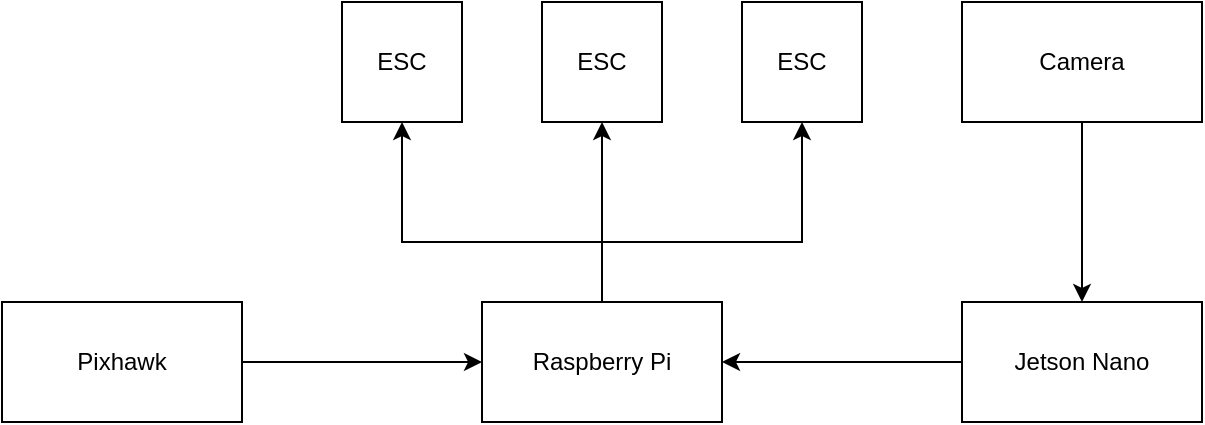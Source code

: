 <mxfile version="24.8.6">
  <diagram name="Page-1" id="3YIcNdiaiTrW0Ry75_PY">
    <mxGraphModel dx="1050" dy="522" grid="1" gridSize="10" guides="1" tooltips="1" connect="1" arrows="1" fold="1" page="1" pageScale="1" pageWidth="850" pageHeight="1100" math="0" shadow="0">
      <root>
        <mxCell id="0" />
        <mxCell id="1" parent="0" />
        <mxCell id="JdDkVsaehTwl-YgAWCY3-1" value="" style="edgeStyle=orthogonalEdgeStyle;rounded=0;orthogonalLoop=1;jettySize=auto;html=1;entryX=0.5;entryY=1;entryDx=0;entryDy=0;" edge="1" parent="1" source="JdDkVsaehTwl-YgAWCY3-7" target="JdDkVsaehTwl-YgAWCY3-8">
          <mxGeometry relative="1" as="geometry">
            <Array as="points">
              <mxPoint x="390" y="260" />
              <mxPoint x="290" y="260" />
            </Array>
          </mxGeometry>
        </mxCell>
        <mxCell id="JdDkVsaehTwl-YgAWCY3-2" style="edgeStyle=orthogonalEdgeStyle;rounded=0;orthogonalLoop=1;jettySize=auto;html=1;" edge="1" parent="1" source="JdDkVsaehTwl-YgAWCY3-7" target="JdDkVsaehTwl-YgAWCY3-9">
          <mxGeometry relative="1" as="geometry">
            <Array as="points">
              <mxPoint x="390" y="280" />
              <mxPoint x="390" y="280" />
            </Array>
          </mxGeometry>
        </mxCell>
        <mxCell id="JdDkVsaehTwl-YgAWCY3-3" style="edgeStyle=orthogonalEdgeStyle;rounded=0;orthogonalLoop=1;jettySize=auto;html=1;" edge="1" parent="1" source="JdDkVsaehTwl-YgAWCY3-7" target="JdDkVsaehTwl-YgAWCY3-10">
          <mxGeometry relative="1" as="geometry">
            <Array as="points">
              <mxPoint x="390" y="260" />
              <mxPoint x="490" y="260" />
            </Array>
          </mxGeometry>
        </mxCell>
        <mxCell id="JdDkVsaehTwl-YgAWCY3-8" value="ESC" style="whiteSpace=wrap;html=1;" vertex="1" parent="1">
          <mxGeometry x="260" y="140" width="60" height="60" as="geometry" />
        </mxCell>
        <mxCell id="JdDkVsaehTwl-YgAWCY3-9" value="ESC" style="whiteSpace=wrap;html=1;" vertex="1" parent="1">
          <mxGeometry x="360" y="140" width="60" height="60" as="geometry" />
        </mxCell>
        <mxCell id="JdDkVsaehTwl-YgAWCY3-10" value="ESC" style="whiteSpace=wrap;html=1;" vertex="1" parent="1">
          <mxGeometry x="460" y="140" width="60" height="60" as="geometry" />
        </mxCell>
        <mxCell id="JdDkVsaehTwl-YgAWCY3-11" style="edgeStyle=orthogonalEdgeStyle;rounded=0;orthogonalLoop=1;jettySize=auto;html=1;" edge="1" parent="1" source="JdDkVsaehTwl-YgAWCY3-12" target="JdDkVsaehTwl-YgAWCY3-7">
          <mxGeometry relative="1" as="geometry" />
        </mxCell>
        <mxCell id="JdDkVsaehTwl-YgAWCY3-12" value="Jetson Nano" style="whiteSpace=wrap;html=1;" vertex="1" parent="1">
          <mxGeometry x="570" y="290" width="120" height="60" as="geometry" />
        </mxCell>
        <mxCell id="JdDkVsaehTwl-YgAWCY3-14" value="Pixhawk" style="whiteSpace=wrap;html=1;" vertex="1" parent="1">
          <mxGeometry x="90" y="290" width="120" height="60" as="geometry" />
        </mxCell>
        <mxCell id="JdDkVsaehTwl-YgAWCY3-24" style="edgeStyle=orthogonalEdgeStyle;rounded=0;orthogonalLoop=1;jettySize=auto;html=1;" edge="1" parent="1" source="JdDkVsaehTwl-YgAWCY3-25" target="JdDkVsaehTwl-YgAWCY3-12">
          <mxGeometry relative="1" as="geometry" />
        </mxCell>
        <mxCell id="JdDkVsaehTwl-YgAWCY3-25" value="Camera" style="whiteSpace=wrap;html=1;" vertex="1" parent="1">
          <mxGeometry x="570" y="140" width="120" height="60" as="geometry" />
        </mxCell>
        <mxCell id="JdDkVsaehTwl-YgAWCY3-26" value="" style="edgeStyle=orthogonalEdgeStyle;rounded=0;orthogonalLoop=1;jettySize=auto;html=1;" edge="1" parent="1" source="JdDkVsaehTwl-YgAWCY3-14" target="JdDkVsaehTwl-YgAWCY3-7">
          <mxGeometry relative="1" as="geometry">
            <mxPoint x="480" y="320" as="targetPoint" />
            <Array as="points" />
            <mxPoint x="230" y="320" as="sourcePoint" />
          </mxGeometry>
        </mxCell>
        <mxCell id="JdDkVsaehTwl-YgAWCY3-7" value="Raspberry Pi" style="rounded=0;whiteSpace=wrap;html=1;" vertex="1" parent="1">
          <mxGeometry x="330" y="290" width="120" height="60" as="geometry" />
        </mxCell>
      </root>
    </mxGraphModel>
  </diagram>
</mxfile>
